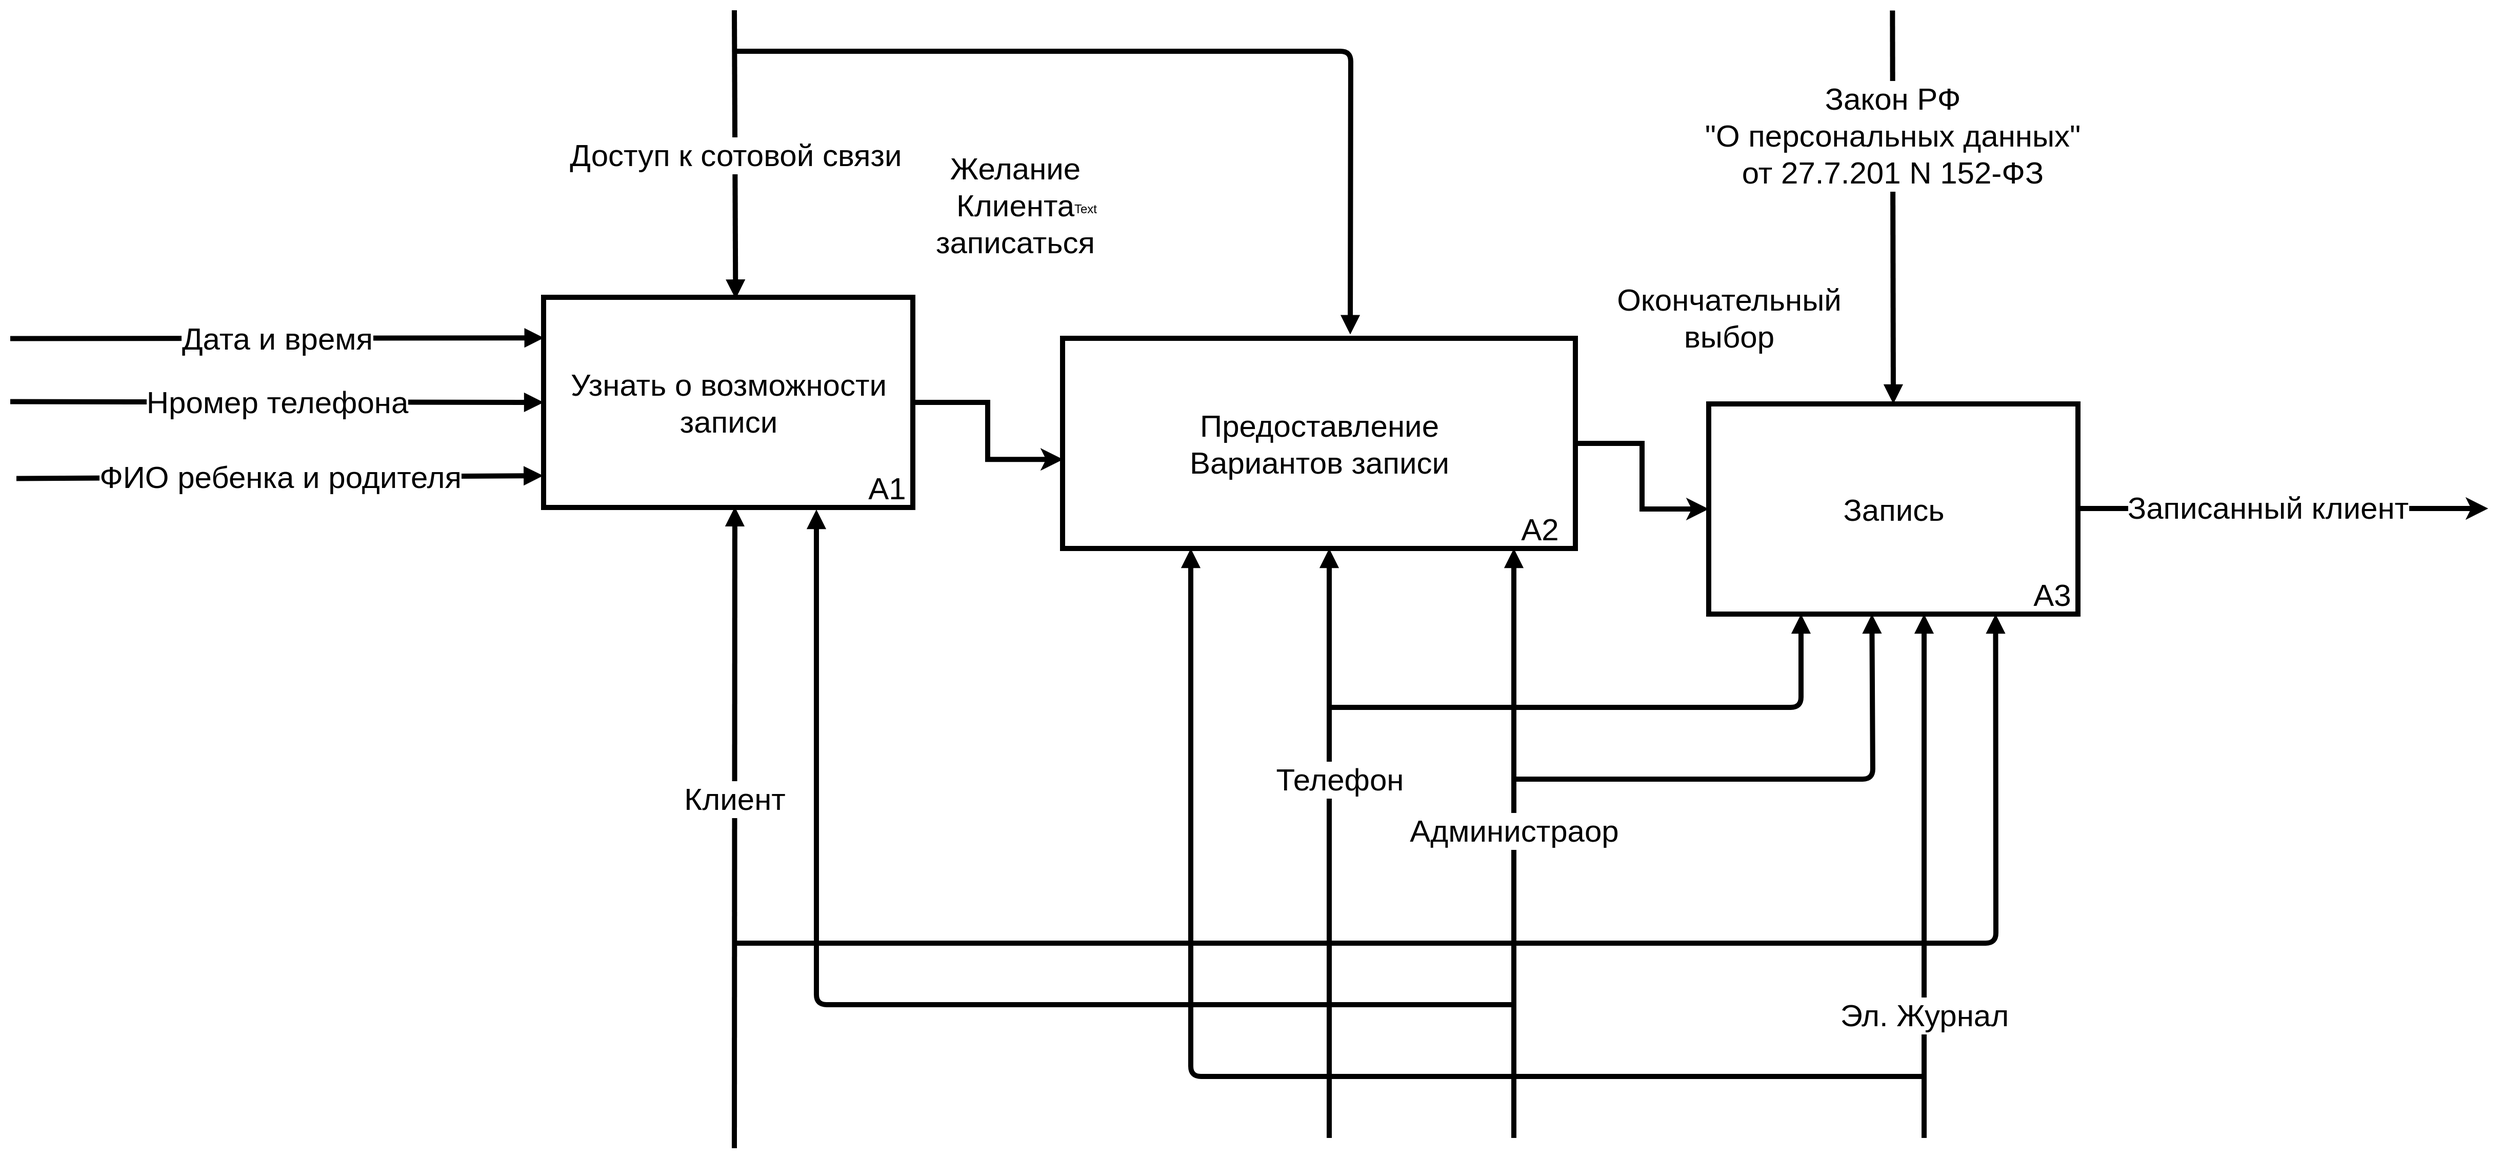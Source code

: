 <mxfile version="13.1.14" type="github">
  <diagram id="umUKt08_b0THqYxB4QMx" name="Page-1">
    <mxGraphModel dx="673" dy="2752" grid="1" gridSize="10" guides="1" tooltips="1" connect="1" arrows="1" fold="1" page="1" pageScale="1" pageWidth="827" pageHeight="1169" math="0" shadow="0">
      <root>
        <mxCell id="0" />
        <mxCell id="1" parent="0" />
        <mxCell id="4Of8lciSdiPJmf7sZ0PA-31" value="" style="endArrow=block;endFill=1;endSize=6;html=1;strokeWidth=5;entryX=0.25;entryY=1;entryDx=0;entryDy=0;" parent="1" target="4Of8lciSdiPJmf7sZ0PA-46" edge="1">
          <mxGeometry width="100" relative="1" as="geometry">
            <mxPoint x="3000" y="1240" as="sourcePoint" />
            <mxPoint x="2310" y="880" as="targetPoint" />
            <Array as="points">
              <mxPoint x="2285" y="1240" />
            </Array>
          </mxGeometry>
        </mxCell>
        <mxCell id="4Of8lciSdiPJmf7sZ0PA-36" value="" style="group" parent="1" vertex="1" connectable="0">
          <mxGeometry x="1654" y="480" width="360" height="205" as="geometry" />
        </mxCell>
        <mxCell id="4Of8lciSdiPJmf7sZ0PA-32" value="&lt;div style=&quot;font-size: 30px&quot;&gt;&lt;font style=&quot;font-size: 30px&quot;&gt;Узнать о возможности&lt;/font&gt;&lt;/div&gt;&lt;div style=&quot;font-size: 30px&quot;&gt;&lt;font style=&quot;font-size: 30px&quot;&gt; записи&lt;/font&gt;&lt;/div&gt;" style="html=1;strokeWidth=5;" parent="4Of8lciSdiPJmf7sZ0PA-36" vertex="1">
          <mxGeometry width="360" height="205.0" as="geometry" />
        </mxCell>
        <mxCell id="4Of8lciSdiPJmf7sZ0PA-33" value="&lt;br&gt;&lt;font style=&quot;font-size: 30px&quot;&gt;А1&lt;/font&gt;" style="text;html=1;strokeColor=none;fillColor=none;align=center;verticalAlign=middle;whiteSpace=wrap;rounded=0;" parent="4Of8lciSdiPJmf7sZ0PA-36" vertex="1">
          <mxGeometry x="310" y="153.75" width="50" height="51.25" as="geometry" />
        </mxCell>
        <mxCell id="4Of8lciSdiPJmf7sZ0PA-37" value="&lt;font style=&quot;font-size: 30px&quot;&gt;&lt;font style=&quot;font-size: 30px&quot;&gt;Дата и время&lt;/font&gt;&lt;br&gt;&lt;/font&gt;" style="endArrow=block;endFill=1;endSize=6;html=1;strokeWidth=5;entryX=0.001;entryY=0.193;entryDx=0;entryDy=0;entryPerimeter=0;" parent="1" target="4Of8lciSdiPJmf7sZ0PA-32" edge="1">
          <mxGeometry width="100" relative="1" as="geometry">
            <mxPoint x="1134" y="520.28" as="sourcePoint" />
            <mxPoint x="1630" y="520" as="targetPoint" />
          </mxGeometry>
        </mxCell>
        <mxCell id="4Of8lciSdiPJmf7sZ0PA-38" value="&lt;font style=&quot;font-size: 30px&quot;&gt;&lt;font style=&quot;font-size: 30px&quot;&gt;Нромер телефона&lt;/font&gt;&lt;br&gt;&lt;/font&gt;" style="endArrow=block;endFill=1;endSize=6;html=1;strokeWidth=5;entryX=0;entryY=0.5;entryDx=0;entryDy=0;" parent="1" target="4Of8lciSdiPJmf7sZ0PA-32" edge="1">
          <mxGeometry width="100" relative="1" as="geometry">
            <mxPoint x="1134" y="581.79" as="sourcePoint" />
            <mxPoint x="1630" y="582" as="targetPoint" />
          </mxGeometry>
        </mxCell>
        <mxCell id="4Of8lciSdiPJmf7sZ0PA-39" value="&lt;font style=&quot;font-size: 30px&quot;&gt;&lt;font style=&quot;font-size: 30px&quot;&gt;ФИО ребенка и родителя&lt;/font&gt;&lt;br&gt;&lt;/font&gt;" style="endArrow=block;endFill=1;endSize=6;html=1;strokeWidth=5;entryX=-0.001;entryY=0.849;entryDx=0;entryDy=0;entryPerimeter=0;" parent="1" target="4Of8lciSdiPJmf7sZ0PA-32" edge="1">
          <mxGeometry width="100" relative="1" as="geometry">
            <mxPoint x="1140" y="656.72" as="sourcePoint" />
            <mxPoint x="1620" y="650" as="targetPoint" />
          </mxGeometry>
        </mxCell>
        <mxCell id="4Of8lciSdiPJmf7sZ0PA-41" value="&lt;font style=&quot;font-size: 30px&quot;&gt;&lt;font style=&quot;font-size: 30px&quot;&gt;Доступ к сотовой связи&lt;/font&gt;&lt;br&gt;&lt;/font&gt;" style="endArrow=block;endFill=1;endSize=6;html=1;strokeWidth=5;entryX=0.52;entryY=0.008;entryDx=0;entryDy=0;entryPerimeter=0;" parent="1" target="4Of8lciSdiPJmf7sZ0PA-32" edge="1">
          <mxGeometry width="100" relative="1" as="geometry">
            <mxPoint x="1840" y="200" as="sourcePoint" />
            <mxPoint x="1840" y="460" as="targetPoint" />
          </mxGeometry>
        </mxCell>
        <mxCell id="4Of8lciSdiPJmf7sZ0PA-43" value="&lt;font style=&quot;font-size: 20px&quot;&gt;&lt;br&gt;&lt;/font&gt;" style="endArrow=block;endFill=1;endSize=6;html=1;strokeWidth=5;entryX=0.561;entryY=-0.018;entryDx=0;entryDy=0;entryPerimeter=0;" parent="1" target="4Of8lciSdiPJmf7sZ0PA-46" edge="1">
          <mxGeometry x="-0.222" y="-80" width="100" relative="1" as="geometry">
            <mxPoint x="1840" y="240" as="sourcePoint" />
            <mxPoint x="2360" y="470" as="targetPoint" />
            <Array as="points">
              <mxPoint x="1920" y="240" />
              <mxPoint x="2441" y="240" />
            </Array>
            <mxPoint as="offset" />
          </mxGeometry>
        </mxCell>
        <mxCell id="4Of8lciSdiPJmf7sZ0PA-44" value="&lt;span style=&quot;font-size: 30px&quot;&gt;Желание Клиента &lt;br&gt;записаться&lt;br&gt;&lt;/span&gt;" style="text;html=1;strokeColor=none;fillColor=none;align=center;verticalAlign=middle;whiteSpace=wrap;rounded=0;" parent="1" vertex="1">
          <mxGeometry x="2014" y="340" width="200" height="100" as="geometry" />
        </mxCell>
        <mxCell id="4Of8lciSdiPJmf7sZ0PA-49" value="Text" style="text;html=1;align=center;verticalAlign=middle;resizable=0;points=[];autosize=1;" parent="4Of8lciSdiPJmf7sZ0PA-44" vertex="1">
          <mxGeometry x="148" y="44" width="40" height="20" as="geometry" />
        </mxCell>
        <mxCell id="4Of8lciSdiPJmf7sZ0PA-45" value="" style="group" parent="1" vertex="1" connectable="0">
          <mxGeometry x="2160" y="520" width="500" height="205" as="geometry" />
        </mxCell>
        <mxCell id="4Of8lciSdiPJmf7sZ0PA-46" value="&lt;font style=&quot;font-size: 30px&quot;&gt;Предоставление&lt;br&gt;Вариантов записи&lt;br&gt;&lt;/font&gt;" style="html=1;strokeWidth=5;" parent="4Of8lciSdiPJmf7sZ0PA-45" vertex="1">
          <mxGeometry width="500.0" height="205.0" as="geometry" />
        </mxCell>
        <mxCell id="4Of8lciSdiPJmf7sZ0PA-47" value="&lt;br&gt;&lt;font style=&quot;font-size: 30px&quot;&gt;А2&lt;/font&gt;" style="text;html=1;strokeColor=none;fillColor=none;align=center;verticalAlign=middle;whiteSpace=wrap;rounded=0;" parent="4Of8lciSdiPJmf7sZ0PA-45" vertex="1">
          <mxGeometry x="430.556" y="153.75" width="69.444" height="51.25" as="geometry" />
        </mxCell>
        <mxCell id="4Of8lciSdiPJmf7sZ0PA-50" style="edgeStyle=orthogonalEdgeStyle;rounded=0;orthogonalLoop=1;jettySize=auto;html=1;entryX=0.001;entryY=0.576;entryDx=0;entryDy=0;entryPerimeter=0;strokeWidth=5;" parent="1" source="4Of8lciSdiPJmf7sZ0PA-32" target="4Of8lciSdiPJmf7sZ0PA-46" edge="1">
          <mxGeometry relative="1" as="geometry" />
        </mxCell>
        <mxCell id="4Of8lciSdiPJmf7sZ0PA-52" value="&lt;font style=&quot;font-size: 30px&quot;&gt;Клиент&lt;/font&gt;" style="endArrow=block;endFill=1;endSize=6;html=1;strokeWidth=5;entryX=0.518;entryY=0.997;entryDx=0;entryDy=0;entryPerimeter=0;" parent="1" target="4Of8lciSdiPJmf7sZ0PA-32" edge="1">
          <mxGeometry x="0.092" width="100" relative="1" as="geometry">
            <mxPoint x="1840" y="1310" as="sourcePoint" />
            <mxPoint x="1840.0" y="690" as="targetPoint" />
            <mxPoint as="offset" />
          </mxGeometry>
        </mxCell>
        <mxCell id="4Of8lciSdiPJmf7sZ0PA-53" value="&lt;font style=&quot;font-size: 30px&quot;&gt;Администраор &lt;br&gt;&lt;/font&gt;" style="endArrow=block;endFill=1;endSize=6;html=1;strokeWidth=5;" parent="1" edge="1">
          <mxGeometry x="0.043" width="100" relative="1" as="geometry">
            <mxPoint x="2600" y="1300" as="sourcePoint" />
            <mxPoint x="2600" y="725" as="targetPoint" />
            <mxPoint as="offset" />
          </mxGeometry>
        </mxCell>
        <mxCell id="4Of8lciSdiPJmf7sZ0PA-63" value="" style="group" parent="1" vertex="1" connectable="0">
          <mxGeometry x="2790" y="584" width="360" height="205" as="geometry" />
        </mxCell>
        <mxCell id="4Of8lciSdiPJmf7sZ0PA-64" value="&lt;div&gt;&lt;font style=&quot;font-size: 30px&quot;&gt;Запись&lt;br&gt;&lt;/font&gt;&lt;/div&gt;" style="html=1;strokeWidth=5;" parent="4Of8lciSdiPJmf7sZ0PA-63" vertex="1">
          <mxGeometry width="360" height="205.0" as="geometry" />
        </mxCell>
        <mxCell id="4Of8lciSdiPJmf7sZ0PA-65" value="&lt;br&gt;&lt;font style=&quot;font-size: 30px&quot;&gt;А3&lt;/font&gt;" style="text;html=1;strokeColor=none;fillColor=none;align=center;verticalAlign=middle;whiteSpace=wrap;rounded=0;" parent="4Of8lciSdiPJmf7sZ0PA-63" vertex="1">
          <mxGeometry x="310" y="153.75" width="50" height="51.25" as="geometry" />
        </mxCell>
        <mxCell id="4Of8lciSdiPJmf7sZ0PA-66" style="edgeStyle=orthogonalEdgeStyle;rounded=0;orthogonalLoop=1;jettySize=auto;html=1;entryX=0;entryY=0.5;entryDx=0;entryDy=0;strokeWidth=5;" parent="1" source="4Of8lciSdiPJmf7sZ0PA-46" target="4Of8lciSdiPJmf7sZ0PA-64" edge="1">
          <mxGeometry relative="1" as="geometry" />
        </mxCell>
        <mxCell id="4Of8lciSdiPJmf7sZ0PA-67" value="&lt;font style=&quot;font-size: 30px&quot;&gt;Телефон &lt;br&gt;&lt;/font&gt;" style="endArrow=block;endFill=1;endSize=6;html=1;strokeWidth=5;" parent="1" edge="1">
          <mxGeometry x="0.217" y="-10" width="100" relative="1" as="geometry">
            <mxPoint x="2420" y="1300" as="sourcePoint" />
            <mxPoint x="2420" y="725.0" as="targetPoint" />
            <mxPoint as="offset" />
          </mxGeometry>
        </mxCell>
        <mxCell id="4Of8lciSdiPJmf7sZ0PA-68" value="&lt;font style=&quot;font-size: 30px&quot;&gt;Эл. Журнал &lt;/font&gt;" style="endArrow=block;endFill=1;endSize=6;html=1;strokeWidth=5;" parent="1" edge="1">
          <mxGeometry x="-0.53" width="100" relative="1" as="geometry">
            <mxPoint x="3000" y="1300" as="sourcePoint" />
            <mxPoint x="3000" y="789" as="targetPoint" />
            <mxPoint as="offset" />
          </mxGeometry>
        </mxCell>
        <mxCell id="4Of8lciSdiPJmf7sZ0PA-70" value="&lt;font style=&quot;font-size: 30px&quot;&gt;&lt;div&gt;Закон РФ&lt;/div&gt;&lt;div&gt;&quot;О персональных данных&quot;&lt;/div&gt;&lt;div&gt;от 27.7.201 N 152-ФЗ&lt;/div&gt;&lt;/font&gt;" style="endArrow=block;endFill=1;endSize=6;html=1;strokeWidth=5;entryX=0.5;entryY=0;entryDx=0;entryDy=0;" parent="1" target="4Of8lciSdiPJmf7sZ0PA-64" edge="1">
          <mxGeometry x="-0.368" width="100" relative="1" as="geometry">
            <mxPoint x="2969.17" y="200.24" as="sourcePoint" />
            <mxPoint x="2969.61" y="579.76" as="targetPoint" />
            <mxPoint as="offset" />
          </mxGeometry>
        </mxCell>
        <mxCell id="4Of8lciSdiPJmf7sZ0PA-71" value="" style="endArrow=block;endFill=1;endSize=6;html=1;strokeWidth=5;entryX=0.777;entryY=1;entryDx=0;entryDy=0;entryPerimeter=0;" parent="1" target="4Of8lciSdiPJmf7sZ0PA-64" edge="1">
          <mxGeometry x="0.092" width="100" relative="1" as="geometry">
            <mxPoint x="1840" y="1110" as="sourcePoint" />
            <mxPoint x="3090" y="830" as="targetPoint" />
            <mxPoint as="offset" />
            <Array as="points">
              <mxPoint x="3070" y="1110" />
            </Array>
          </mxGeometry>
        </mxCell>
        <mxCell id="4Of8lciSdiPJmf7sZ0PA-76" value="" style="endArrow=block;endFill=1;endSize=6;html=1;strokeWidth=5;entryX=0.442;entryY=1;entryDx=0;entryDy=0;entryPerimeter=0;" parent="1" target="4Of8lciSdiPJmf7sZ0PA-64" edge="1">
          <mxGeometry width="100" relative="1" as="geometry">
            <mxPoint x="2600" y="950" as="sourcePoint" />
            <mxPoint x="2910" y="800" as="targetPoint" />
            <Array as="points">
              <mxPoint x="2950" y="950" />
            </Array>
          </mxGeometry>
        </mxCell>
        <mxCell id="4Of8lciSdiPJmf7sZ0PA-80" value="" style="endArrow=block;endFill=1;endSize=6;html=1;strokeWidth=5;entryX=0.25;entryY=1;entryDx=0;entryDy=0;" parent="1" target="4Of8lciSdiPJmf7sZ0PA-64" edge="1">
          <mxGeometry width="100" relative="1" as="geometry">
            <mxPoint x="2420" y="880" as="sourcePoint" />
            <mxPoint x="2759.12" y="719.0" as="targetPoint" />
            <Array as="points">
              <mxPoint x="2880" y="880" />
            </Array>
          </mxGeometry>
        </mxCell>
        <mxCell id="4Of8lciSdiPJmf7sZ0PA-81" style="edgeStyle=orthogonalEdgeStyle;rounded=0;orthogonalLoop=1;jettySize=auto;html=1;strokeWidth=5;" parent="1" source="4Of8lciSdiPJmf7sZ0PA-64" edge="1">
          <mxGeometry relative="1" as="geometry">
            <mxPoint x="3550" y="686" as="targetPoint" />
          </mxGeometry>
        </mxCell>
        <mxCell id="4Of8lciSdiPJmf7sZ0PA-83" value="&lt;font style=&quot;font-size: 30px&quot;&gt;Записанный клиент&lt;br&gt;&lt;/font&gt;" style="edgeLabel;html=1;align=center;verticalAlign=middle;resizable=0;points=[];" parent="4Of8lciSdiPJmf7sZ0PA-81" vertex="1" connectable="0">
          <mxGeometry x="0.071" relative="1" as="geometry">
            <mxPoint x="-29.5" y="-1.0" as="offset" />
          </mxGeometry>
        </mxCell>
        <mxCell id="4Of8lciSdiPJmf7sZ0PA-84" value="&lt;font style=&quot;font-size: 30px&quot;&gt;Окончательный выбор&lt;/font&gt;" style="text;html=1;strokeColor=none;fillColor=none;align=center;verticalAlign=middle;whiteSpace=wrap;rounded=0;" parent="1" vertex="1">
          <mxGeometry x="2710" y="465" width="200" height="70" as="geometry" />
        </mxCell>
        <mxCell id="lKUdQG8kVtFQ2dFMCkj8-2" value="" style="endArrow=block;endFill=1;endSize=6;html=1;strokeWidth=5;" edge="1" parent="1">
          <mxGeometry x="0.092" width="100" relative="1" as="geometry">
            <mxPoint x="2600" y="1170" as="sourcePoint" />
            <mxPoint x="1920" y="687" as="targetPoint" />
            <mxPoint as="offset" />
            <Array as="points">
              <mxPoint x="1920" y="1170" />
            </Array>
          </mxGeometry>
        </mxCell>
      </root>
    </mxGraphModel>
  </diagram>
</mxfile>
